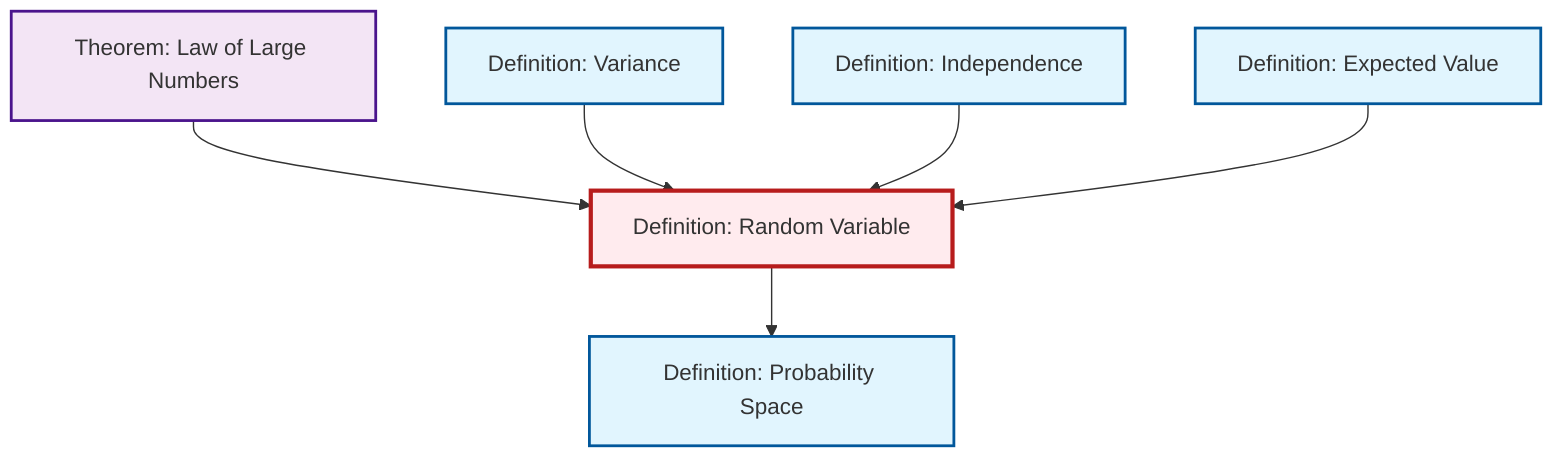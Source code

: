 graph TD
    classDef definition fill:#e1f5fe,stroke:#01579b,stroke-width:2px
    classDef theorem fill:#f3e5f5,stroke:#4a148c,stroke-width:2px
    classDef axiom fill:#fff3e0,stroke:#e65100,stroke-width:2px
    classDef example fill:#e8f5e9,stroke:#1b5e20,stroke-width:2px
    classDef current fill:#ffebee,stroke:#b71c1c,stroke-width:3px
    def-random-variable["Definition: Random Variable"]:::definition
    def-expectation["Definition: Expected Value"]:::definition
    thm-law-of-large-numbers["Theorem: Law of Large Numbers"]:::theorem
    def-probability-space["Definition: Probability Space"]:::definition
    def-variance["Definition: Variance"]:::definition
    def-independence["Definition: Independence"]:::definition
    thm-law-of-large-numbers --> def-random-variable
    def-variance --> def-random-variable
    def-independence --> def-random-variable
    def-random-variable --> def-probability-space
    def-expectation --> def-random-variable
    class def-random-variable current